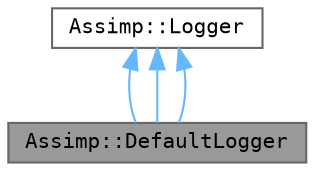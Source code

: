 digraph "Assimp::DefaultLogger"
{
 // LATEX_PDF_SIZE
  bgcolor="transparent";
  edge [fontname=Terminal,fontsize=10,labelfontname=Helvetica,labelfontsize=10];
  node [fontname=Terminal,fontsize=10,shape=box,height=0.2,width=0.4];
  Node1 [label="Assimp::DefaultLogger",height=0.2,width=0.4,color="gray40", fillcolor="grey60", style="filled", fontcolor="black",tooltip="CPP-API: Primary logging facility of Assimp."];
  Node2 -> Node1 [dir="back",color="steelblue1",style="solid"];
  Node2 [label="Assimp::Logger",height=0.2,width=0.4,color="gray40", fillcolor="white", style="filled",URL="$class_assimp_1_1_logger.html",tooltip="CPP-API: Abstract interface for logger implementations. Assimp provides a default implementation and ..."];
  Node2 -> Node1 [dir="back",color="steelblue1",style="solid"];
  Node2 -> Node1 [dir="back",color="steelblue1",style="solid"];
}
